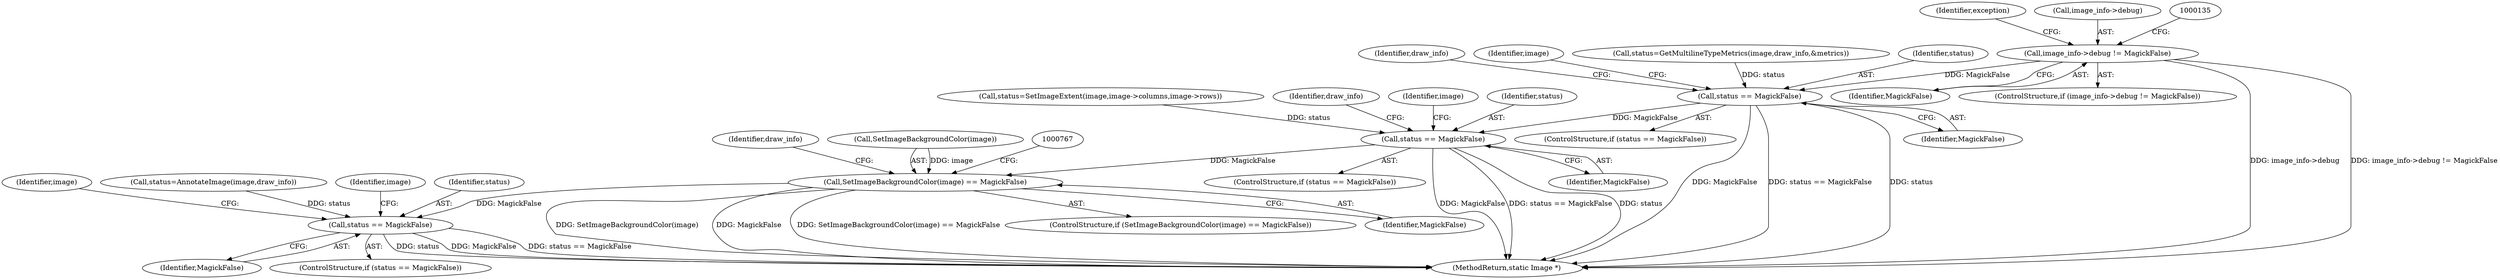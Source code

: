 digraph "0_ImageMagick_aeff00de228bc5a158c2a975ab47845d8a1db456_0@pointer" {
"1000129" [label="(Call,image_info->debug != MagickFalse)"];
"1000600" [label="(Call,status == MagickFalse)"];
"1000725" [label="(Call,status == MagickFalse)"];
"1000743" [label="(Call,SetImageBackgroundColor(image) == MagickFalse)"];
"1000837" [label="(Call,status == MagickFalse)"];
"1000133" [label="(Identifier,MagickFalse)"];
"1000714" [label="(Call,status=SetImageExtent(image,image->columns,image->rows))"];
"1000129" [label="(Call,image_info->debug != MagickFalse)"];
"1000730" [label="(Identifier,draw_info)"];
"1000599" [label="(ControlStructure,if (status == MagickFalse))"];
"1000128" [label="(ControlStructure,if (image_info->debug != MagickFalse))"];
"1000839" [label="(Identifier,MagickFalse)"];
"1000745" [label="(Identifier,image)"];
"1000851" [label="(Identifier,image)"];
"1000804" [label="(Call,status=AnnotateImage(image,draw_info))"];
"1000145" [label="(Identifier,exception)"];
"1000130" [label="(Call,image_info->debug)"];
"1000605" [label="(Identifier,draw_info)"];
"1000724" [label="(ControlStructure,if (status == MagickFalse))"];
"1000749" [label="(Identifier,draw_info)"];
"1000837" [label="(Call,status == MagickFalse)"];
"1000852" [label="(MethodReturn,static Image *)"];
"1000742" [label="(ControlStructure,if (SetImageBackgroundColor(image) == MagickFalse))"];
"1000625" [label="(Identifier,image)"];
"1000727" [label="(Identifier,MagickFalse)"];
"1000743" [label="(Call,SetImageBackgroundColor(image) == MagickFalse)"];
"1000842" [label="(Identifier,image)"];
"1000838" [label="(Identifier,status)"];
"1000602" [label="(Identifier,MagickFalse)"];
"1000726" [label="(Identifier,status)"];
"1000600" [label="(Call,status == MagickFalse)"];
"1000746" [label="(Identifier,MagickFalse)"];
"1000592" [label="(Call,status=GetMultilineTypeMetrics(image,draw_info,&metrics))"];
"1000836" [label="(ControlStructure,if (status == MagickFalse))"];
"1000601" [label="(Identifier,status)"];
"1000744" [label="(Call,SetImageBackgroundColor(image))"];
"1000725" [label="(Call,status == MagickFalse)"];
"1000129" -> "1000128"  [label="AST: "];
"1000129" -> "1000133"  [label="CFG: "];
"1000130" -> "1000129"  [label="AST: "];
"1000133" -> "1000129"  [label="AST: "];
"1000135" -> "1000129"  [label="CFG: "];
"1000145" -> "1000129"  [label="CFG: "];
"1000129" -> "1000852"  [label="DDG: image_info->debug"];
"1000129" -> "1000852"  [label="DDG: image_info->debug != MagickFalse"];
"1000129" -> "1000600"  [label="DDG: MagickFalse"];
"1000600" -> "1000599"  [label="AST: "];
"1000600" -> "1000602"  [label="CFG: "];
"1000601" -> "1000600"  [label="AST: "];
"1000602" -> "1000600"  [label="AST: "];
"1000605" -> "1000600"  [label="CFG: "];
"1000625" -> "1000600"  [label="CFG: "];
"1000600" -> "1000852"  [label="DDG: MagickFalse"];
"1000600" -> "1000852"  [label="DDG: status == MagickFalse"];
"1000600" -> "1000852"  [label="DDG: status"];
"1000592" -> "1000600"  [label="DDG: status"];
"1000600" -> "1000725"  [label="DDG: MagickFalse"];
"1000725" -> "1000724"  [label="AST: "];
"1000725" -> "1000727"  [label="CFG: "];
"1000726" -> "1000725"  [label="AST: "];
"1000727" -> "1000725"  [label="AST: "];
"1000730" -> "1000725"  [label="CFG: "];
"1000745" -> "1000725"  [label="CFG: "];
"1000725" -> "1000852"  [label="DDG: MagickFalse"];
"1000725" -> "1000852"  [label="DDG: status == MagickFalse"];
"1000725" -> "1000852"  [label="DDG: status"];
"1000714" -> "1000725"  [label="DDG: status"];
"1000725" -> "1000743"  [label="DDG: MagickFalse"];
"1000743" -> "1000742"  [label="AST: "];
"1000743" -> "1000746"  [label="CFG: "];
"1000744" -> "1000743"  [label="AST: "];
"1000746" -> "1000743"  [label="AST: "];
"1000749" -> "1000743"  [label="CFG: "];
"1000767" -> "1000743"  [label="CFG: "];
"1000743" -> "1000852"  [label="DDG: SetImageBackgroundColor(image)"];
"1000743" -> "1000852"  [label="DDG: MagickFalse"];
"1000743" -> "1000852"  [label="DDG: SetImageBackgroundColor(image) == MagickFalse"];
"1000744" -> "1000743"  [label="DDG: image"];
"1000743" -> "1000837"  [label="DDG: MagickFalse"];
"1000837" -> "1000836"  [label="AST: "];
"1000837" -> "1000839"  [label="CFG: "];
"1000838" -> "1000837"  [label="AST: "];
"1000839" -> "1000837"  [label="AST: "];
"1000842" -> "1000837"  [label="CFG: "];
"1000851" -> "1000837"  [label="CFG: "];
"1000837" -> "1000852"  [label="DDG: status"];
"1000837" -> "1000852"  [label="DDG: MagickFalse"];
"1000837" -> "1000852"  [label="DDG: status == MagickFalse"];
"1000804" -> "1000837"  [label="DDG: status"];
}
